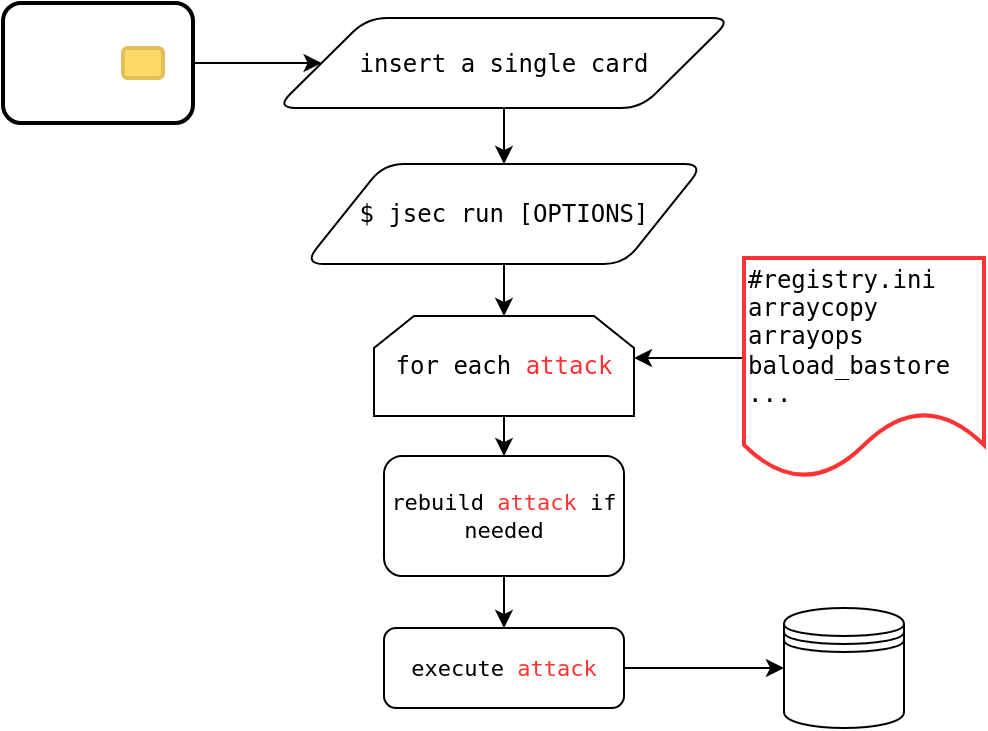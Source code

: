 <mxfile version="12.1.3" pages="1"><diagram id="N371JJnIcTTITjb7h_Y3" name="Page-1"><mxGraphModel dx="1172" dy="516" grid="1" gridSize="10" guides="1" tooltips="1" connect="1" arrows="1" fold="1" page="1" pageScale="1" pageWidth="850" pageHeight="1100" math="0" shadow="0"><root><mxCell id="0"/><mxCell id="1" parent="0"/><mxCell id="oHMBUnALELnzo-ueHaX6-44" value="" style="edgeStyle=orthogonalEdgeStyle;rounded=0;orthogonalLoop=1;jettySize=auto;html=1;fontFamily=monospace;fontSize=11;" edge="1" parent="1" source="oHMBUnALELnzo-ueHaX6-1" target="oHMBUnALELnzo-ueHaX6-39"><mxGeometry relative="1" as="geometry"><mxPoint x="340" y="310" as="targetPoint"/></mxGeometry></mxCell><mxCell id="oHMBUnALELnzo-ueHaX6-1" value="for each &lt;font color=&quot;#FF3333&quot;&gt;attack&lt;/font&gt;" style="shape=loopLimit;whiteSpace=wrap;html=1;fontFamily=monospace;" vertex="1" parent="1"><mxGeometry x="275" y="189" width="130" height="50" as="geometry"/></mxCell><mxCell id="oHMBUnALELnzo-ueHaX6-16" style="edgeStyle=orthogonalEdgeStyle;rounded=0;orthogonalLoop=1;jettySize=auto;html=1;entryX=0.5;entryY=0;entryDx=0;entryDy=0;fontFamily=typewriter;exitX=0.5;exitY=1;exitDx=0;exitDy=0;" edge="1" parent="1" source="oHMBUnALELnzo-ueHaX6-27" target="oHMBUnALELnzo-ueHaX6-1"><mxGeometry relative="1" as="geometry"><mxPoint x="339.667" y="240" as="sourcePoint"/></mxGeometry></mxCell><mxCell id="oHMBUnALELnzo-ueHaX6-49" style="edgeStyle=orthogonalEdgeStyle;rounded=0;orthogonalLoop=1;jettySize=auto;html=1;fontFamily=monospace;fontSize=11;" edge="1" parent="1" source="oHMBUnALELnzo-ueHaX6-11"><mxGeometry relative="1" as="geometry"><mxPoint x="405" y="210" as="targetPoint"/><Array as="points"><mxPoint x="405" y="210"/></Array></mxGeometry></mxCell><mxCell id="oHMBUnALELnzo-ueHaX6-11" value="#registry.ini&lt;br&gt;arraycopy&lt;br&gt;arrayops&lt;br&gt;baload_bastore&lt;br&gt;...&lt;br&gt;" style="shape=document;boundedLbl=1;strokeColor=#FF3333;fillColor=#ffffff;fontFamily=monospace;align=left;labelBorderColor=none;whiteSpace=wrap;html=1;textDirection=ltr;verticalAlign=middle;horizontal=1;strokeWidth=2;" vertex="1" parent="1"><mxGeometry x="460" y="160" width="120" height="110" as="geometry"/></mxCell><mxCell id="oHMBUnALELnzo-ueHaX6-52" style="edgeStyle=orthogonalEdgeStyle;rounded=0;orthogonalLoop=1;jettySize=auto;html=1;fontFamily=monospace;fontSize=11;" edge="1" parent="1" source="oHMBUnALELnzo-ueHaX6-22" target="oHMBUnALELnzo-ueHaX6-51"><mxGeometry relative="1" as="geometry"/></mxCell><mxCell id="oHMBUnALELnzo-ueHaX6-22" value="&lt;font style=&quot;font-size: 11px&quot; face=&quot;monospace&quot;&gt;execute &lt;font color=&quot;#FF3333&quot;&gt;attack&lt;/font&gt;&lt;br&gt;&lt;/font&gt;" style="rounded=1;whiteSpace=wrap;html=1;shadow=0;glass=0;comic=0;strokeColor=#000000;strokeWidth=1;fillColor=#FFFFFF;gradientColor=none;fontFamily=typewriter;" vertex="1" parent="1"><mxGeometry x="280" y="345" width="120" height="40" as="geometry"/></mxCell><mxCell id="oHMBUnALELnzo-ueHaX6-25" value="" style="group" vertex="1" connectable="0" parent="1"><mxGeometry x="110" y="32.5" width="95" height="60" as="geometry"/></mxCell><mxCell id="oHMBUnALELnzo-ueHaX6-18" value="" style="rounded=1;whiteSpace=wrap;html=1;shadow=0;glass=0;comic=0;strokeColor=#000000;strokeWidth=2;fillColor=#ffffff;fontFamily=typewriter;gradientColor=none;perimeterSpacing=0;" vertex="1" parent="oHMBUnALELnzo-ueHaX6-25"><mxGeometry x="-20.5" width="95" height="60" as="geometry"/></mxCell><mxCell id="oHMBUnALELnzo-ueHaX6-20" value="" style="rounded=1;whiteSpace=wrap;html=1;shadow=0;glass=0;comic=0;strokeColor=#E0BF5A;strokeWidth=2;fillColor=#FFD966;fontFamily=typewriter;" vertex="1" parent="oHMBUnALELnzo-ueHaX6-25"><mxGeometry x="39.5" y="22.5" width="20" height="15" as="geometry"/></mxCell><mxCell id="oHMBUnALELnzo-ueHaX6-27" value="&lt;font face=&quot;monospace&quot;&gt;$ jsec run [OPTIONS] &lt;br&gt;&lt;/font&gt;" style="shape=parallelogram;perimeter=parallelogramPerimeter;whiteSpace=wrap;html=1;rounded=1;shadow=0;glass=0;comic=0;strokeColor=#000000;strokeWidth=1;fillColor=#FFFFFF;gradientColor=none;fontFamily=typewriter;" vertex="1" parent="1"><mxGeometry x="240" y="113" width="200" height="50" as="geometry"/></mxCell><mxCell id="oHMBUnALELnzo-ueHaX6-35" style="edgeStyle=orthogonalEdgeStyle;rounded=0;orthogonalLoop=1;jettySize=auto;html=1;fontFamily=typewriter;" edge="1" parent="1" source="oHMBUnALELnzo-ueHaX6-32" target="oHMBUnALELnzo-ueHaX6-27"><mxGeometry relative="1" as="geometry"><mxPoint x="345" y="100.0" as="targetPoint"/><Array as="points"><mxPoint x="340" y="90"/><mxPoint x="340" y="90"/></Array></mxGeometry></mxCell><mxCell id="oHMBUnALELnzo-ueHaX6-32" value="&lt;font face=&quot;monospace&quot;&gt;insert a single card&lt;br&gt;&lt;/font&gt;" style="shape=parallelogram;perimeter=parallelogramPerimeter;whiteSpace=wrap;html=1;rounded=1;shadow=0;glass=0;comic=0;strokeColor=#000000;strokeWidth=1;fillColor=#FFFFFF;gradientColor=none;fontFamily=typewriter;" vertex="1" parent="1"><mxGeometry x="226.0" y="40" width="228" height="45" as="geometry"/></mxCell><mxCell id="oHMBUnALELnzo-ueHaX6-38" style="edgeStyle=orthogonalEdgeStyle;rounded=0;orthogonalLoop=1;jettySize=auto;html=1;fontFamily=typewriter;" edge="1" parent="1" source="oHMBUnALELnzo-ueHaX6-18" target="oHMBUnALELnzo-ueHaX6-32"><mxGeometry relative="1" as="geometry"/></mxCell><mxCell id="oHMBUnALELnzo-ueHaX6-47" style="edgeStyle=orthogonalEdgeStyle;rounded=0;orthogonalLoop=1;jettySize=auto;html=1;entryX=0.5;entryY=0;entryDx=0;entryDy=0;fontFamily=monospace;fontSize=11;" edge="1" parent="1" source="oHMBUnALELnzo-ueHaX6-39" target="oHMBUnALELnzo-ueHaX6-22"><mxGeometry relative="1" as="geometry"/></mxCell><mxCell id="oHMBUnALELnzo-ueHaX6-39" value="rebuild &lt;font color=&quot;#FF3333&quot;&gt;attack&lt;/font&gt; if needed" style="rounded=1;whiteSpace=wrap;html=1;shadow=0;glass=0;comic=0;strokeColor=#000000;strokeWidth=1;fillColor=#FFFFFF;gradientColor=none;fontFamily=monospace;fontSize=11;" vertex="1" parent="1"><mxGeometry x="280" y="259" width="120" height="60" as="geometry"/></mxCell><mxCell id="oHMBUnALELnzo-ueHaX6-51" value="" style="shape=datastore;whiteSpace=wrap;html=1;rounded=1;shadow=0;glass=0;comic=0;strokeColor=#000000;strokeWidth=1;fillColor=#FFFFFF;gradientColor=none;fontFamily=monospace;fontSize=11;align=left;" vertex="1" parent="1"><mxGeometry x="480" y="335" width="60" height="60" as="geometry"/></mxCell></root></mxGraphModel></diagram></mxfile>